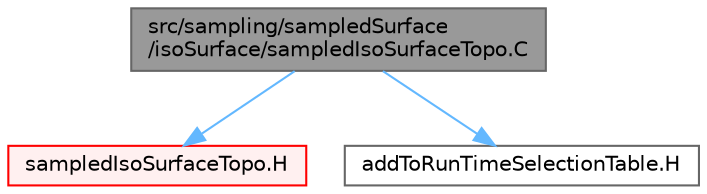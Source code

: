 digraph "src/sampling/sampledSurface/isoSurface/sampledIsoSurfaceTopo.C"
{
 // LATEX_PDF_SIZE
  bgcolor="transparent";
  edge [fontname=Helvetica,fontsize=10,labelfontname=Helvetica,labelfontsize=10];
  node [fontname=Helvetica,fontsize=10,shape=box,height=0.2,width=0.4];
  Node1 [id="Node000001",label="src/sampling/sampledSurface\l/isoSurface/sampledIsoSurfaceTopo.C",height=0.2,width=0.4,color="gray40", fillcolor="grey60", style="filled", fontcolor="black",tooltip=" "];
  Node1 -> Node2 [id="edge1_Node000001_Node000002",color="steelblue1",style="solid",tooltip=" "];
  Node2 [id="Node000002",label="sampledIsoSurfaceTopo.H",height=0.2,width=0.4,color="red", fillcolor="#FFF0F0", style="filled",URL="$sampledIsoSurfaceTopo_8H.html",tooltip=" "];
  Node1 -> Node433 [id="edge2_Node000001_Node000433",color="steelblue1",style="solid",tooltip=" "];
  Node433 [id="Node000433",label="addToRunTimeSelectionTable.H",height=0.2,width=0.4,color="grey40", fillcolor="white", style="filled",URL="$addToRunTimeSelectionTable_8H.html",tooltip="Macros for easy insertion into run-time selection tables."];
}
